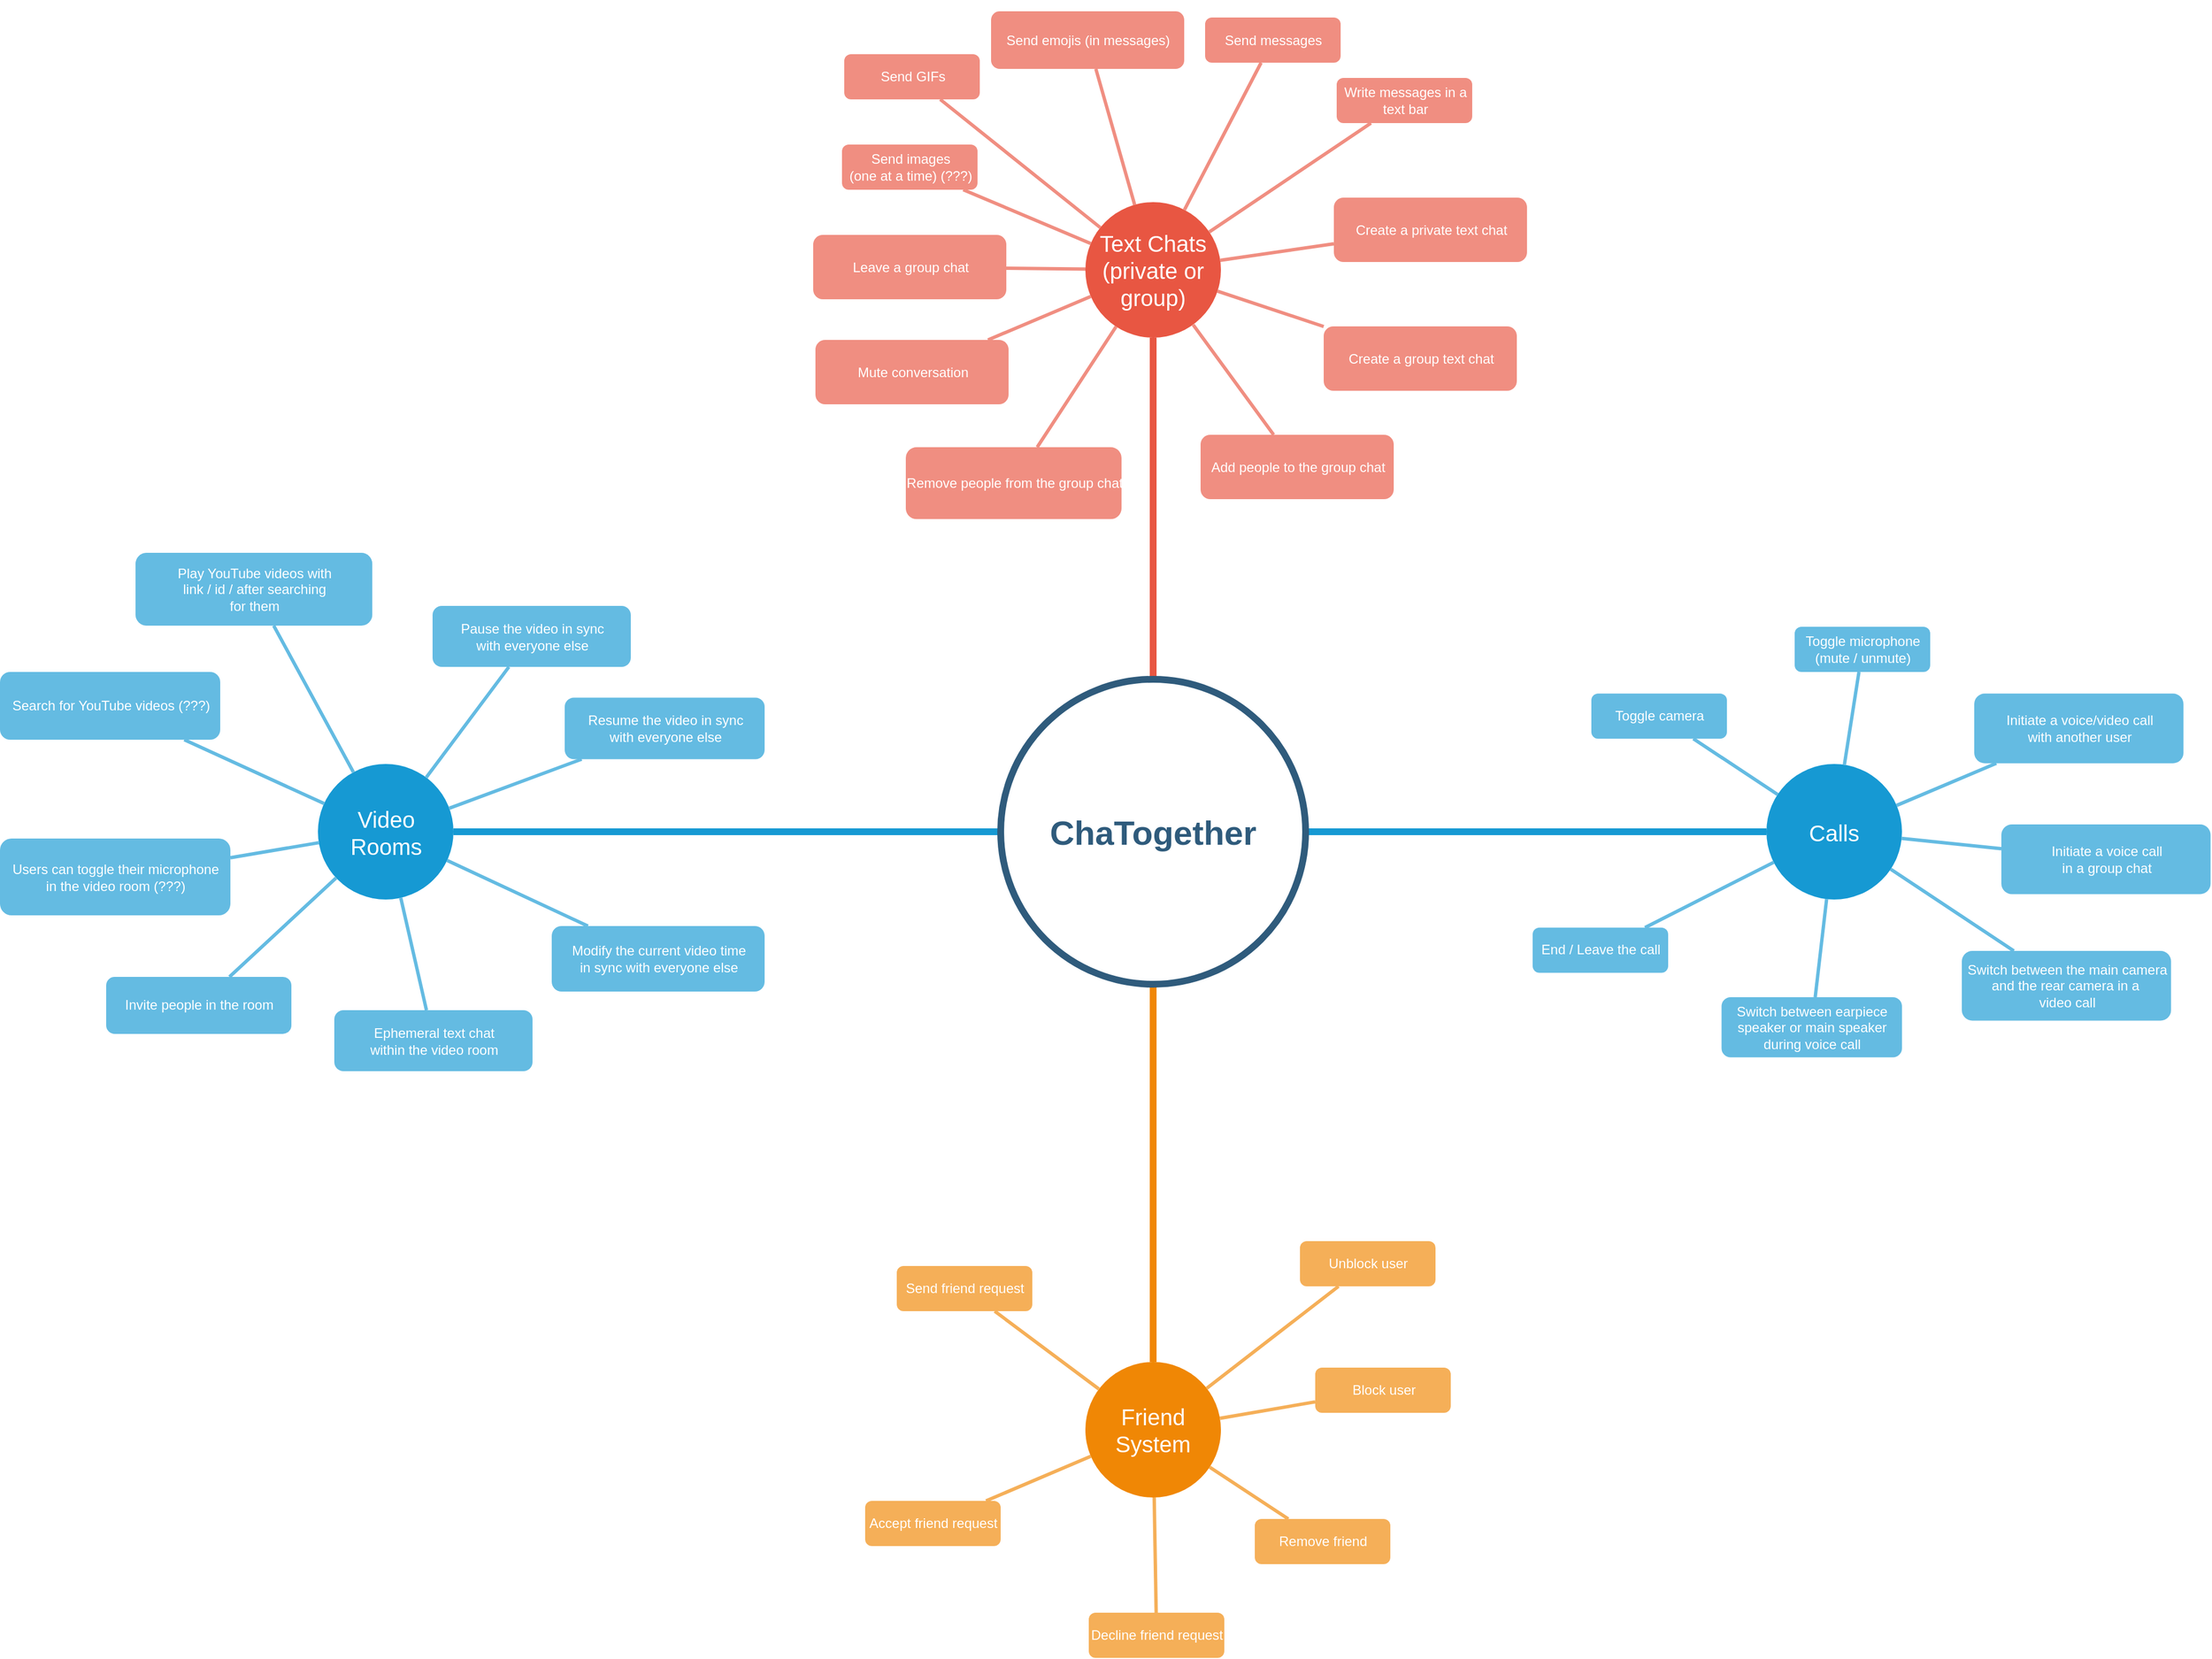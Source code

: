 <mxfile>
    <diagram id="6a731a19-8d31-9384-78a2-239565b7b9f0" name="Page-1">
        <mxGraphModel dx="1307" dy="593" grid="0" gridSize="10" guides="1" tooltips="1" connect="1" arrows="1" fold="1" page="1" pageScale="1" pageWidth="1169" pageHeight="827" background="none" math="0" shadow="0">
            <root>
                <mxCell id="0"/>
                <mxCell id="1" parent="0"/>
                <mxCell id="1351" value="Friend System" style="ellipse;whiteSpace=wrap;html=1;shadow=0;fontFamily=Helvetica;fontSize=20;fontColor=#FFFFFF;align=center;strokeWidth=3;fillColor=#F08705;strokeColor=none;gradientColor=none;" parent="1" vertex="1">
                    <mxGeometry x="1164" y="1293" width="120" height="120" as="geometry"/>
                </mxCell>
                <mxCell id="1352" value="Text Chats&lt;br&gt;(private or group)" style="ellipse;whiteSpace=wrap;html=1;shadow=0;fontFamily=Helvetica;fontSize=20;fontColor=#FFFFFF;align=center;strokeWidth=3;fillColor=#E85642;strokeColor=none;" parent="1" vertex="1">
                    <mxGeometry x="1164" y="266" width="120" height="120" as="geometry"/>
                </mxCell>
                <mxCell id="1353" value="Calls" style="ellipse;whiteSpace=wrap;html=1;shadow=0;fontFamily=Helvetica;fontSize=20;fontColor=#FFFFFF;align=center;strokeWidth=3;fillColor=#1699D3;strokeColor=none;" parent="1" vertex="1">
                    <mxGeometry x="1767" y="763.5" width="120" height="120" as="geometry"/>
                </mxCell>
                <mxCell id="1357" value="Unblock user" style="rounded=1;fillColor=#f5af58;strokeColor=none;strokeWidth=3;shadow=0;html=1;fontColor=#FFFFFF;" parent="1" vertex="1">
                    <mxGeometry x="1354" y="1186" width="120" height="40" as="geometry"/>
                </mxCell>
                <mxCell id="1359" style="endArrow=none;strokeWidth=6;strokeColor=#1699D3;html=1;entryX=1;entryY=0.5;entryDx=0;entryDy=0;" parent="1" source="1515" target="TAWsj_j4IxmxIWXrBa9g-1567" edge="1">
                    <mxGeometry relative="1" as="geometry">
                        <mxPoint x="697.192" y="372.622" as="targetPoint"/>
                    </mxGeometry>
                </mxCell>
                <mxCell id="1360" style="endArrow=none;strokeWidth=6;strokeColor=#f08705;html=1;" parent="1" source="1515" target="1351" edge="1">
                    <mxGeometry relative="1" as="geometry"/>
                </mxCell>
                <mxCell id="1361" style="endArrow=none;strokeWidth=6;strokeColor=#E85642;html=1;" parent="1" source="1515" target="1352" edge="1">
                    <mxGeometry relative="1" as="geometry"/>
                </mxCell>
                <mxCell id="1362" style="endArrow=none;strokeWidth=6;strokeColor=#1699D3;html=1;" parent="1" source="1515" target="1353" edge="1">
                    <mxGeometry relative="1" as="geometry"/>
                </mxCell>
                <mxCell id="1388" value="Block user" style="rounded=1;fillColor=#f5af58;strokeColor=none;strokeWidth=3;shadow=0;html=1;fontColor=#FFFFFF;" parent="1" vertex="1">
                    <mxGeometry x="1367.5" y="1298" width="120" height="40" as="geometry"/>
                </mxCell>
                <mxCell id="1389" value="Remove friend" style="rounded=1;fillColor=#f5af58;strokeColor=none;strokeWidth=3;shadow=0;html=1;fontColor=#FFFFFF;" parent="1" vertex="1">
                    <mxGeometry x="1314" y="1432" width="120" height="40" as="geometry"/>
                </mxCell>
                <mxCell id="1390" value="Decline friend request" style="rounded=1;fillColor=#f5af58;strokeColor=none;strokeWidth=3;shadow=0;html=1;fontColor=#FFFFFF;" parent="1" vertex="1">
                    <mxGeometry x="1167" y="1515" width="120" height="40" as="geometry"/>
                </mxCell>
                <mxCell id="1391" value="Accept friend request" style="rounded=1;fillColor=#f5af58;strokeColor=none;strokeWidth=3;shadow=0;html=1;fontColor=#FFFFFF;" parent="1" vertex="1">
                    <mxGeometry x="969" y="1416" width="120" height="40" as="geometry"/>
                </mxCell>
                <mxCell id="1392" value="Send friend request" style="rounded=1;fillColor=#f5af58;strokeColor=none;strokeWidth=3;shadow=0;html=1;fontColor=#FFFFFF;" parent="1" vertex="1">
                    <mxGeometry x="997" y="1208" width="120" height="40" as="geometry"/>
                </mxCell>
                <mxCell id="1399" value="" style="edgeStyle=none;endArrow=none;strokeWidth=3;strokeColor=#F5AF58;html=1;" parent="1" source="1351" target="1357" edge="1">
                    <mxGeometry x="3.5" y="21.5" width="100" height="100" as="geometry">
                        <mxPoint x="87" y="1178" as="sourcePoint"/>
                        <mxPoint x="187" y="1078" as="targetPoint"/>
                    </mxGeometry>
                </mxCell>
                <mxCell id="1400" value="" style="edgeStyle=none;endArrow=none;strokeWidth=3;strokeColor=#F5AF58;html=1;" parent="1" source="1351" target="1388" edge="1">
                    <mxGeometry x="3.5" y="21.5" width="100" height="100" as="geometry">
                        <mxPoint x="87" y="1178" as="sourcePoint"/>
                        <mxPoint x="187" y="1078" as="targetPoint"/>
                    </mxGeometry>
                </mxCell>
                <mxCell id="1401" value="" style="edgeStyle=none;endArrow=none;strokeWidth=3;strokeColor=#F5AF58;html=1;" parent="1" source="1351" target="1389" edge="1">
                    <mxGeometry x="3.5" y="21.5" width="100" height="100" as="geometry">
                        <mxPoint x="87" y="1178" as="sourcePoint"/>
                        <mxPoint x="187" y="1078" as="targetPoint"/>
                    </mxGeometry>
                </mxCell>
                <mxCell id="1402" value="" style="edgeStyle=none;endArrow=none;strokeWidth=3;strokeColor=#F5AF58;html=1;" parent="1" source="1351" target="1390" edge="1">
                    <mxGeometry x="3.5" y="21.5" width="100" height="100" as="geometry">
                        <mxPoint x="87" y="1178" as="sourcePoint"/>
                        <mxPoint x="187" y="1078" as="targetPoint"/>
                    </mxGeometry>
                </mxCell>
                <mxCell id="1403" value="" style="edgeStyle=none;endArrow=none;strokeWidth=3;strokeColor=#F5AF58;html=1;" parent="1" source="1351" target="1391" edge="1">
                    <mxGeometry x="3.5" y="21.5" width="100" height="100" as="geometry">
                        <mxPoint x="87" y="1178" as="sourcePoint"/>
                        <mxPoint x="187" y="1078" as="targetPoint"/>
                    </mxGeometry>
                </mxCell>
                <mxCell id="1404" value="" style="edgeStyle=none;endArrow=none;strokeWidth=3;strokeColor=#F5AF58;html=1;" parent="1" source="1351" target="1392" edge="1">
                    <mxGeometry x="3.5" y="21.5" width="100" height="100" as="geometry">
                        <mxPoint x="87" y="1178" as="sourcePoint"/>
                        <mxPoint x="187" y="1078" as="targetPoint"/>
                    </mxGeometry>
                </mxCell>
                <mxCell id="1413" value="Send images&lt;br&gt;(one at a time) (???)" style="rounded=1;fillColor=#f08e81;strokeColor=none;strokeWidth=3;shadow=0;html=1;fontColor=#FFFFFF;" parent="1" vertex="1">
                    <mxGeometry x="948.5" y="215" width="120" height="40" as="geometry"/>
                </mxCell>
                <mxCell id="1414" value="Send emojis (in messages)" style="rounded=1;fillColor=#f08e81;strokeColor=none;strokeWidth=3;shadow=0;html=1;fontColor=#FFFFFF;" parent="1" vertex="1">
                    <mxGeometry x="1080.5" y="97" width="171" height="51" as="geometry"/>
                </mxCell>
                <mxCell id="1415" value="Send messages" style="rounded=1;fillColor=#f08e81;strokeColor=none;strokeWidth=3;shadow=0;html=1;fontColor=#FFFFFF;" parent="1" vertex="1">
                    <mxGeometry x="1270" y="102.5" width="120" height="40" as="geometry"/>
                </mxCell>
                <mxCell id="1416" value="Write messages in a &lt;br&gt;text bar" style="rounded=1;fillColor=#f08e81;strokeColor=none;strokeWidth=3;shadow=0;html=1;fontColor=#FFFFFF;" parent="1" vertex="1">
                    <mxGeometry x="1386.5" y="156" width="120" height="40" as="geometry"/>
                </mxCell>
                <mxCell id="1424" value="" style="edgeStyle=none;endArrow=none;strokeWidth=3;strokeColor=#F08E81;html=1;" parent="1" source="1352" target="1413" edge="1">
                    <mxGeometry x="31" y="106.5" width="100" height="100" as="geometry">
                        <mxPoint x="-503.5" y="122" as="sourcePoint"/>
                        <mxPoint x="-403.5" y="22" as="targetPoint"/>
                    </mxGeometry>
                </mxCell>
                <mxCell id="1425" value="" style="edgeStyle=none;endArrow=none;strokeWidth=3;strokeColor=#F08E81;html=1;" parent="1" source="1352" target="1414" edge="1">
                    <mxGeometry x="31" y="106.5" width="100" height="100" as="geometry">
                        <mxPoint x="-503.5" y="122" as="sourcePoint"/>
                        <mxPoint x="-403.5" y="22" as="targetPoint"/>
                    </mxGeometry>
                </mxCell>
                <mxCell id="1426" value="" style="edgeStyle=none;endArrow=none;strokeWidth=3;strokeColor=#F08E81;html=1;" parent="1" source="1352" target="1415" edge="1">
                    <mxGeometry x="31" y="106.5" width="100" height="100" as="geometry">
                        <mxPoint x="-503.5" y="122" as="sourcePoint"/>
                        <mxPoint x="-403.5" y="22" as="targetPoint"/>
                    </mxGeometry>
                </mxCell>
                <mxCell id="1427" value="" style="edgeStyle=none;endArrow=none;strokeWidth=3;strokeColor=#F08E81;html=1;" parent="1" source="1352" target="1416" edge="1">
                    <mxGeometry x="31" y="106.5" width="100" height="100" as="geometry">
                        <mxPoint x="-503.5" y="122" as="sourcePoint"/>
                        <mxPoint x="-403.5" y="22" as="targetPoint"/>
                    </mxGeometry>
                </mxCell>
                <mxCell id="1435" value="Toggle camera" style="rounded=1;fillColor=#64BBE2;strokeColor=none;strokeWidth=3;shadow=0;html=1;fontColor=#FFFFFF;" parent="1" vertex="1">
                    <mxGeometry x="1612" y="701.13" width="120" height="40" as="geometry"/>
                </mxCell>
                <mxCell id="1436" value="Toggle microphone&lt;br&gt;(mute / unmute)" style="rounded=1;fillColor=#64BBE2;strokeColor=none;strokeWidth=3;shadow=0;html=1;fontColor=#FFFFFF;" parent="1" vertex="1">
                    <mxGeometry x="1792" y="642" width="120" height="40" as="geometry"/>
                </mxCell>
                <mxCell id="1437" value="Initiate a voice/video call&lt;br&gt;with another user" style="rounded=1;fillColor=#64BBE2;strokeColor=none;strokeWidth=3;shadow=0;html=1;fontColor=#FFFFFF;" parent="1" vertex="1">
                    <mxGeometry x="1951" y="701.12" width="185.25" height="61.75" as="geometry"/>
                </mxCell>
                <mxCell id="1444" value="Switch between earpiece&lt;br&gt;speaker or main speaker&lt;br&gt;during voice call" style="rounded=1;fillColor=#64BBE2;strokeColor=none;strokeWidth=3;shadow=0;html=1;fontColor=#FFFFFF;" parent="1" vertex="1">
                    <mxGeometry x="1727.25" y="970" width="159.75" height="53.25" as="geometry"/>
                </mxCell>
                <mxCell id="1445" value="End / Leave the call" style="rounded=1;fillColor=#64BBE2;strokeColor=none;strokeWidth=3;shadow=0;html=1;fontColor=#FFFFFF;" parent="1" vertex="1">
                    <mxGeometry x="1560" y="908.37" width="120" height="40" as="geometry"/>
                </mxCell>
                <mxCell id="1446" value="" style="edgeStyle=none;endArrow=none;strokeWidth=3;strokeColor=#64BBE2;html=1;" parent="1" source="1353" target="1435" edge="1">
                    <mxGeometry x="-24" y="196.5" width="100" height="100" as="geometry">
                        <mxPoint x="-193" y="271.75" as="sourcePoint"/>
                        <mxPoint x="-93" y="171.75" as="targetPoint"/>
                    </mxGeometry>
                </mxCell>
                <mxCell id="1447" value="" style="edgeStyle=none;endArrow=none;strokeWidth=3;strokeColor=#64BBE2;html=1;" parent="1" source="1353" target="1436" edge="1">
                    <mxGeometry x="-24" y="196.5" width="100" height="100" as="geometry">
                        <mxPoint x="-193" y="271.75" as="sourcePoint"/>
                        <mxPoint x="-93" y="171.75" as="targetPoint"/>
                    </mxGeometry>
                </mxCell>
                <mxCell id="1448" value="" style="edgeStyle=none;endArrow=none;strokeWidth=3;strokeColor=#64BBE2;html=1;" parent="1" source="1353" target="1437" edge="1">
                    <mxGeometry x="-24" y="196.5" width="100" height="100" as="geometry">
                        <mxPoint x="-193" y="271.75" as="sourcePoint"/>
                        <mxPoint x="-93" y="171.75" as="targetPoint"/>
                    </mxGeometry>
                </mxCell>
                <mxCell id="1455" value="" style="edgeStyle=none;endArrow=none;strokeWidth=3;strokeColor=#64BBE2;html=1;" parent="1" source="1353" target="1444" edge="1">
                    <mxGeometry x="-24" y="196.5" width="100" height="100" as="geometry">
                        <mxPoint x="-193" y="271.75" as="sourcePoint"/>
                        <mxPoint x="-93" y="171.75" as="targetPoint"/>
                    </mxGeometry>
                </mxCell>
                <mxCell id="1456" value="" style="edgeStyle=none;endArrow=none;strokeWidth=3;strokeColor=#64BBE2;html=1;" parent="1" source="1353" target="1445" edge="1">
                    <mxGeometry x="-24" y="196.5" width="100" height="100" as="geometry">
                        <mxPoint x="-193" y="271.75" as="sourcePoint"/>
                        <mxPoint x="-93" y="171.75" as="targetPoint"/>
                    </mxGeometry>
                </mxCell>
                <mxCell id="1514" style="edgeStyle=orthogonalEdgeStyle;rounded=0;html=1;exitX=0.75;exitY=0;entryX=0.75;entryY=0;startArrow=none;startFill=0;endArrow=block;endFill=1;jettySize=auto;orthogonalLoop=1;strokeColor=#12aab5;strokeWidth=6;fontSize=20;fontColor=#2F5B7C;" parent="1" source="1414" target="1414" edge="1">
                    <mxGeometry relative="1" as="geometry"/>
                </mxCell>
                <mxCell id="1515" value="ChaTogether" style="ellipse;whiteSpace=wrap;html=1;shadow=0;fontFamily=Helvetica;fontSize=30;fontColor=#2F5B7C;align=center;strokeColor=#2F5B7C;strokeWidth=6;fillColor=#FFFFFF;fontStyle=1;gradientColor=none;" parent="1" vertex="1">
                    <mxGeometry x="1089" y="688.5" width="270" height="270" as="geometry"/>
                </mxCell>
                <mxCell id="TAWsj_j4IxmxIWXrBa9g-1567" value="Video Rooms" style="ellipse;whiteSpace=wrap;html=1;shadow=0;fontFamily=Helvetica;fontSize=20;fontColor=#FFFFFF;align=center;strokeWidth=3;fillColor=#1699D3;strokeColor=none;" parent="1" vertex="1">
                    <mxGeometry x="484.5" y="763.5" width="120" height="120" as="geometry"/>
                </mxCell>
                <mxCell id="TAWsj_j4IxmxIWXrBa9g-1569" value="Modify the current video time&lt;br&gt;in sync with everyone else" style="rounded=1;fillColor=#64BBE2;strokeColor=none;strokeWidth=3;shadow=0;html=1;fontColor=#FFFFFF;" parent="1" vertex="1">
                    <mxGeometry x="691.5" y="907" width="188.5" height="58" as="geometry"/>
                </mxCell>
                <mxCell id="TAWsj_j4IxmxIWXrBa9g-1573" value="Invite people in the room" style="rounded=1;fillColor=#64BBE2;strokeColor=none;strokeWidth=3;shadow=0;html=1;fontColor=#FFFFFF;" parent="1" vertex="1">
                    <mxGeometry x="297" y="952" width="164" height="50.46" as="geometry"/>
                </mxCell>
                <mxCell id="TAWsj_j4IxmxIWXrBa9g-1574" value="Search for YouTube videos (???)" style="rounded=1;fillColor=#64BBE2;strokeColor=none;strokeWidth=3;shadow=0;html=1;fontColor=#FFFFFF;" parent="1" vertex="1">
                    <mxGeometry x="203" y="682" width="195" height="60" as="geometry"/>
                </mxCell>
                <mxCell id="TAWsj_j4IxmxIWXrBa9g-1575" value="Play YouTube videos with&lt;br&gt;link / id / after searching&lt;br&gt;for them" style="rounded=1;fillColor=#64BBE2;strokeColor=none;strokeWidth=3;shadow=0;html=1;fontColor=#FFFFFF;" parent="1" vertex="1">
                    <mxGeometry x="323" y="576.5" width="209.63" height="64.5" as="geometry"/>
                </mxCell>
                <mxCell id="TAWsj_j4IxmxIWXrBa9g-1576" value="Pause the video in sync&lt;br&gt;with everyone else" style="rounded=1;fillColor=#64BBE2;strokeColor=none;strokeWidth=3;shadow=0;html=1;fontColor=#FFFFFF;" parent="1" vertex="1">
                    <mxGeometry x="586" y="623.5" width="175.5" height="54" as="geometry"/>
                </mxCell>
                <mxCell id="TAWsj_j4IxmxIWXrBa9g-1577" value="Resume the video in sync &lt;br&gt;with everyone else" style="rounded=1;fillColor=#64BBE2;strokeColor=none;strokeWidth=3;shadow=0;html=1;fontColor=#FFFFFF;" parent="1" vertex="1">
                    <mxGeometry x="703" y="704.77" width="177" height="54.46" as="geometry"/>
                </mxCell>
                <mxCell id="TAWsj_j4IxmxIWXrBa9g-1578" value="Ephemeral text chat&lt;br&gt;within the video room" style="rounded=1;fillColor=#64BBE2;strokeColor=none;strokeWidth=3;shadow=0;html=1;fontColor=#FFFFFF;" parent="1" vertex="1">
                    <mxGeometry x="499" y="981.5" width="175.5" height="54" as="geometry"/>
                </mxCell>
                <mxCell id="TAWsj_j4IxmxIWXrBa9g-1579" value="" style="edgeStyle=none;endArrow=none;strokeWidth=3;strokeColor=#64BBE2;html=1;" parent="1" source="TAWsj_j4IxmxIWXrBa9g-1567" target="TAWsj_j4IxmxIWXrBa9g-1578" edge="1">
                    <mxGeometry x="-221.5" y="56.5" width="100" height="100" as="geometry">
                        <mxPoint x="-260.5" y="648.5" as="sourcePoint"/>
                        <mxPoint x="-160.5" y="548.5" as="targetPoint"/>
                    </mxGeometry>
                </mxCell>
                <mxCell id="TAWsj_j4IxmxIWXrBa9g-1580" value="" style="edgeStyle=none;endArrow=none;strokeWidth=3;strokeColor=#64BBE2;html=1;" parent="1" source="TAWsj_j4IxmxIWXrBa9g-1567" target="TAWsj_j4IxmxIWXrBa9g-1569" edge="1">
                    <mxGeometry x="-221.5" y="56.5" width="100" height="100" as="geometry">
                        <mxPoint x="-260.5" y="648.5" as="sourcePoint"/>
                        <mxPoint x="-160.5" y="548.5" as="targetPoint"/>
                    </mxGeometry>
                </mxCell>
                <mxCell id="TAWsj_j4IxmxIWXrBa9g-1585" value="" style="edgeStyle=none;endArrow=none;strokeWidth=3;strokeColor=#64BBE2;html=1;" parent="1" source="TAWsj_j4IxmxIWXrBa9g-1567" target="TAWsj_j4IxmxIWXrBa9g-1573" edge="1">
                    <mxGeometry x="-221.5" y="56.5" width="100" height="100" as="geometry">
                        <mxPoint x="-260.5" y="648.5" as="sourcePoint"/>
                        <mxPoint x="-160.5" y="548.5" as="targetPoint"/>
                    </mxGeometry>
                </mxCell>
                <mxCell id="TAWsj_j4IxmxIWXrBa9g-1586" value="" style="edgeStyle=none;endArrow=none;strokeWidth=3;strokeColor=#64BBE2;html=1;" parent="1" source="TAWsj_j4IxmxIWXrBa9g-1567" target="TAWsj_j4IxmxIWXrBa9g-1574" edge="1">
                    <mxGeometry x="-221.5" y="56.5" width="100" height="100" as="geometry">
                        <mxPoint x="-260.5" y="648.5" as="sourcePoint"/>
                        <mxPoint x="-160.5" y="548.5" as="targetPoint"/>
                    </mxGeometry>
                </mxCell>
                <mxCell id="TAWsj_j4IxmxIWXrBa9g-1587" value="" style="edgeStyle=none;endArrow=none;strokeWidth=3;strokeColor=#64BBE2;html=1;" parent="1" source="TAWsj_j4IxmxIWXrBa9g-1567" target="TAWsj_j4IxmxIWXrBa9g-1575" edge="1">
                    <mxGeometry x="-221.5" y="56.5" width="100" height="100" as="geometry">
                        <mxPoint x="-260.5" y="648.5" as="sourcePoint"/>
                        <mxPoint x="-160.5" y="548.5" as="targetPoint"/>
                    </mxGeometry>
                </mxCell>
                <mxCell id="TAWsj_j4IxmxIWXrBa9g-1588" value="" style="edgeStyle=none;endArrow=none;strokeWidth=3;strokeColor=#64BBE2;html=1;" parent="1" source="TAWsj_j4IxmxIWXrBa9g-1567" target="TAWsj_j4IxmxIWXrBa9g-1576" edge="1">
                    <mxGeometry x="-221.5" y="56.5" width="100" height="100" as="geometry">
                        <mxPoint x="-260.5" y="648.5" as="sourcePoint"/>
                        <mxPoint x="-160.5" y="548.5" as="targetPoint"/>
                    </mxGeometry>
                </mxCell>
                <mxCell id="TAWsj_j4IxmxIWXrBa9g-1589" value="" style="edgeStyle=none;endArrow=none;strokeWidth=3;strokeColor=#64BBE2;html=1;" parent="1" source="TAWsj_j4IxmxIWXrBa9g-1567" target="TAWsj_j4IxmxIWXrBa9g-1577" edge="1">
                    <mxGeometry x="-221.5" y="56.5" width="100" height="100" as="geometry">
                        <mxPoint x="-260.5" y="648.5" as="sourcePoint"/>
                        <mxPoint x="-160.5" y="548.5" as="targetPoint"/>
                    </mxGeometry>
                </mxCell>
                <mxCell id="TAWsj_j4IxmxIWXrBa9g-1590" value="Users can toggle their microphone&lt;br&gt;in the video room (???)" style="rounded=1;fillColor=#64BBE2;strokeColor=none;strokeWidth=3;shadow=0;html=1;fontColor=#FFFFFF;" parent="1" vertex="1">
                    <mxGeometry x="203" y="829.5" width="204" height="68" as="geometry"/>
                </mxCell>
                <mxCell id="TAWsj_j4IxmxIWXrBa9g-1591" value="" style="edgeStyle=none;endArrow=none;strokeWidth=3;strokeColor=#64BBE2;html=1;" parent="1" source="TAWsj_j4IxmxIWXrBa9g-1567" target="TAWsj_j4IxmxIWXrBa9g-1590" edge="1">
                    <mxGeometry x="-221.5" y="56.5" width="100" height="100" as="geometry">
                        <mxPoint x="522" y="884" as="sourcePoint"/>
                        <mxPoint x="467" y="969" as="targetPoint"/>
                    </mxGeometry>
                </mxCell>
                <mxCell id="TAWsj_j4IxmxIWXrBa9g-1593" value="Create a private text chat" style="rounded=1;fillColor=#f08e81;strokeColor=none;strokeWidth=3;shadow=0;html=1;fontColor=#FFFFFF;" parent="1" vertex="1">
                    <mxGeometry x="1384" y="262" width="171" height="57" as="geometry"/>
                </mxCell>
                <mxCell id="TAWsj_j4IxmxIWXrBa9g-1594" value="" style="edgeStyle=none;endArrow=none;strokeWidth=3;strokeColor=#F08E81;html=1;" parent="1" source="1352" target="TAWsj_j4IxmxIWXrBa9g-1593" edge="1">
                    <mxGeometry x="31" y="106.5" width="100" height="100" as="geometry">
                        <mxPoint x="1311.5" y="378" as="sourcePoint"/>
                        <mxPoint x="-368.5" y="78" as="targetPoint"/>
                    </mxGeometry>
                </mxCell>
                <mxCell id="TAWsj_j4IxmxIWXrBa9g-1595" value="Create a group text chat" style="rounded=1;fillColor=#f08e81;strokeColor=none;strokeWidth=3;shadow=0;html=1;fontColor=#FFFFFF;" parent="1" vertex="1">
                    <mxGeometry x="1375" y="376" width="171" height="57" as="geometry"/>
                </mxCell>
                <mxCell id="TAWsj_j4IxmxIWXrBa9g-1597" value="" style="edgeStyle=none;endArrow=none;strokeWidth=3;strokeColor=#F08E81;html=1;" parent="1" source="1352" target="TAWsj_j4IxmxIWXrBa9g-1595" edge="1">
                    <mxGeometry x="31" y="106.5" width="100" height="100" as="geometry">
                        <mxPoint x="1294.5" y="343" as="sourcePoint"/>
                        <mxPoint x="1381.5" y="365" as="targetPoint"/>
                    </mxGeometry>
                </mxCell>
                <mxCell id="TAWsj_j4IxmxIWXrBa9g-1598" value="Add people to the group chat" style="rounded=1;fillColor=#f08e81;strokeColor=none;strokeWidth=3;shadow=0;html=1;fontColor=#FFFFFF;" parent="1" vertex="1">
                    <mxGeometry x="1266" y="472" width="171" height="57" as="geometry"/>
                </mxCell>
                <mxCell id="TAWsj_j4IxmxIWXrBa9g-1599" value="" style="edgeStyle=none;endArrow=none;strokeWidth=3;strokeColor=#F08E81;html=1;" parent="1" source="1352" target="TAWsj_j4IxmxIWXrBa9g-1598" edge="1">
                    <mxGeometry x="31" y="106.5" width="100" height="100" as="geometry">
                        <mxPoint x="1278.5" y="384" as="sourcePoint"/>
                        <mxPoint x="1377.5" y="406" as="targetPoint"/>
                    </mxGeometry>
                </mxCell>
                <mxCell id="TAWsj_j4IxmxIWXrBa9g-1600" value="Remove people from the group chat" style="rounded=1;fillColor=#f08e81;strokeColor=none;strokeWidth=3;shadow=0;html=1;fontColor=#FFFFFF;" parent="1" vertex="1">
                    <mxGeometry x="1005" y="483" width="191" height="63.67" as="geometry"/>
                </mxCell>
                <mxCell id="TAWsj_j4IxmxIWXrBa9g-1601" value="" style="edgeStyle=none;endArrow=none;strokeWidth=3;strokeColor=#F08E81;html=1;" parent="1" source="1352" target="TAWsj_j4IxmxIWXrBa9g-1600" edge="1">
                    <mxGeometry x="31" y="106.5" width="100" height="100" as="geometry">
                        <mxPoint x="1267.5" y="393" as="sourcePoint"/>
                        <mxPoint x="1322.5" y="485" as="targetPoint"/>
                    </mxGeometry>
                </mxCell>
                <mxCell id="TAWsj_j4IxmxIWXrBa9g-1602" value="Leave a group chat" style="rounded=1;fillColor=#f08e81;strokeColor=none;strokeWidth=3;shadow=0;html=1;fontColor=#FFFFFF;" parent="1" vertex="1">
                    <mxGeometry x="923" y="295" width="171" height="57" as="geometry"/>
                </mxCell>
                <mxCell id="TAWsj_j4IxmxIWXrBa9g-1603" value="" style="edgeStyle=none;endArrow=none;strokeWidth=3;strokeColor=#F08E81;html=1;" parent="1" source="1352" target="TAWsj_j4IxmxIWXrBa9g-1602" edge="1">
                    <mxGeometry x="31" y="106.5" width="100" height="100" as="geometry">
                        <mxPoint x="1189.5" y="304" as="sourcePoint"/>
                        <mxPoint x="1084.5" y="219" as="targetPoint"/>
                    </mxGeometry>
                </mxCell>
                <mxCell id="TAWsj_j4IxmxIWXrBa9g-1605" value="Mute conversation" style="rounded=1;fillColor=#f08e81;strokeColor=none;strokeWidth=3;shadow=0;html=1;fontColor=#FFFFFF;" parent="1" vertex="1">
                    <mxGeometry x="925" y="388" width="171" height="57" as="geometry"/>
                </mxCell>
                <mxCell id="TAWsj_j4IxmxIWXrBa9g-1606" value="" style="edgeStyle=none;endArrow=none;strokeWidth=3;strokeColor=#F08E81;html=1;" parent="1" source="1352" target="TAWsj_j4IxmxIWXrBa9g-1605" edge="1">
                    <mxGeometry x="31" y="106.5" width="100" height="100" as="geometry">
                        <mxPoint x="1175" y="325" as="sourcePoint"/>
                        <mxPoint x="1109" y="313" as="targetPoint"/>
                    </mxGeometry>
                </mxCell>
                <mxCell id="l90vGb0YTZSn0PjJjUrz-1515" value="Send GIFs" style="rounded=1;fillColor=#f08e81;strokeColor=none;strokeWidth=3;shadow=0;html=1;fontColor=#FFFFFF;" parent="1" vertex="1">
                    <mxGeometry x="950.5" y="135" width="120" height="40" as="geometry"/>
                </mxCell>
                <mxCell id="l90vGb0YTZSn0PjJjUrz-1516" value="" style="edgeStyle=none;endArrow=none;strokeWidth=3;strokeColor=#F08E81;html=1;" parent="1" source="1352" target="l90vGb0YTZSn0PjJjUrz-1515" edge="1">
                    <mxGeometry x="31" y="106.5" width="100" height="100" as="geometry">
                        <mxPoint x="1218" y="278" as="sourcePoint"/>
                        <mxPoint x="1183" y="158" as="targetPoint"/>
                    </mxGeometry>
                </mxCell>
                <mxCell id="l90vGb0YTZSn0PjJjUrz-1517" value="Initiate a voice call&lt;br&gt;in a group chat" style="rounded=1;fillColor=#64BBE2;strokeColor=none;strokeWidth=3;shadow=0;html=1;fontColor=#FFFFFF;" parent="1" vertex="1">
                    <mxGeometry x="1975" y="817" width="185.25" height="61.75" as="geometry"/>
                </mxCell>
                <mxCell id="l90vGb0YTZSn0PjJjUrz-1518" value="" style="edgeStyle=none;endArrow=none;strokeWidth=3;strokeColor=#64BBE2;html=1;" parent="1" source="1353" target="l90vGb0YTZSn0PjJjUrz-1517" edge="1">
                    <mxGeometry x="-24" y="196.5" width="100" height="100" as="geometry">
                        <mxPoint x="1892" y="810" as="sourcePoint"/>
                        <mxPoint x="1981" y="773" as="targetPoint"/>
                    </mxGeometry>
                </mxCell>
                <mxCell id="1516" value="Switch between the main camera&lt;br&gt;and the rear camera in a&amp;nbsp;&lt;br&gt;video call" style="rounded=1;fillColor=#64BBE2;strokeColor=none;strokeWidth=3;shadow=0;html=1;fontColor=#FFFFFF;" vertex="1" parent="1">
                    <mxGeometry x="1940" y="929" width="185.25" height="61.75" as="geometry"/>
                </mxCell>
                <mxCell id="1517" value="" style="edgeStyle=none;endArrow=none;strokeWidth=3;strokeColor=#64BBE2;html=1;" edge="1" parent="1" source="1353" target="1516">
                    <mxGeometry x="-14" y="206.5" width="100" height="100" as="geometry">
                        <mxPoint x="1896.702" y="839.47" as="sourcePoint"/>
                        <mxPoint x="1985.0" y="848.492" as="targetPoint"/>
                    </mxGeometry>
                </mxCell>
            </root>
        </mxGraphModel>
    </diagram>
</mxfile>